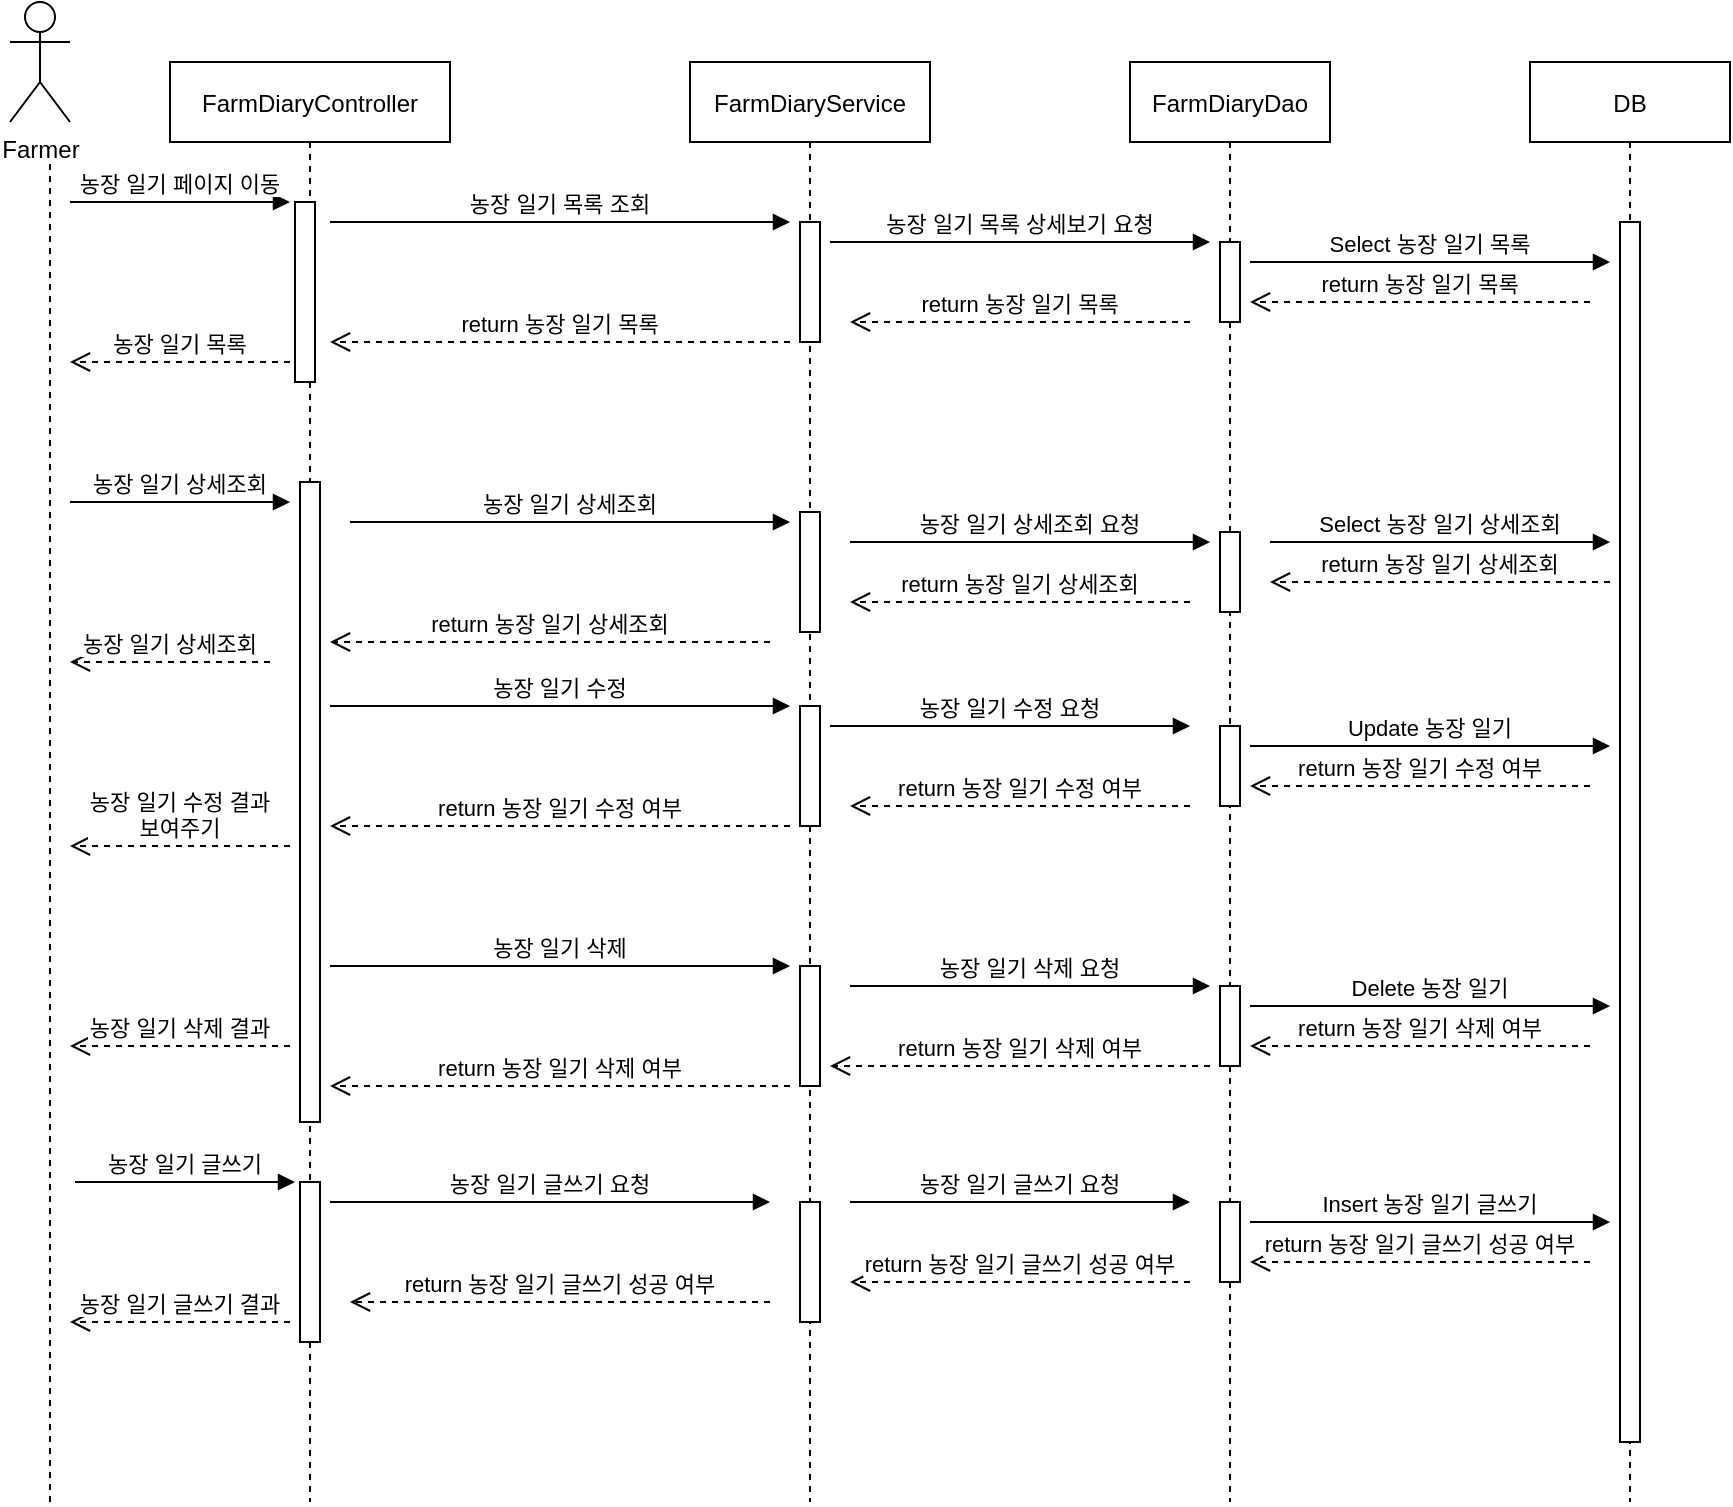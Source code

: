 <mxfile version="13.6.2" type="device" pages="4"><diagram id="kgpKYQtTHZ0yAKxKKP6v" name="FarmDiary"><mxGraphModel dx="1038" dy="531" grid="1" gridSize="10" guides="1" tooltips="1" connect="1" arrows="1" fold="1" page="1" pageScale="1" pageWidth="850" pageHeight="1100" math="0" shadow="0"><root><mxCell id="0"/><mxCell id="1" parent="0"/><mxCell id="3nuBFxr9cyL0pnOWT2aG-7" value="return" style="verticalAlign=bottom;endArrow=open;dashed=1;endSize=8;exitX=0;exitY=0.95;shadow=0;strokeWidth=1;" parent="1" edge="1"><mxGeometry relative="1" as="geometry"><mxPoint x="175" y="312.0" as="targetPoint"/></mxGeometry></mxCell><mxCell id="3nuBFxr9cyL0pnOWT2aG-8" value="dispatch" style="verticalAlign=bottom;endArrow=block;entryX=0;entryY=0;shadow=0;strokeWidth=1;" parent="1" edge="1"><mxGeometry relative="1" as="geometry"><mxPoint x="175" y="160.0" as="sourcePoint"/></mxGeometry></mxCell><mxCell id="rLn7zSo6HuGBr17Cccxb-1" value="FarmDiaryController" style="shape=umlLifeline;perimeter=lifelinePerimeter;container=1;collapsible=0;recursiveResize=0;rounded=0;shadow=0;strokeWidth=1;" parent="1" vertex="1"><mxGeometry x="180" y="80" width="140" height="720" as="geometry"/></mxCell><mxCell id="rLn7zSo6HuGBr17Cccxb-2" value="" style="points=[];perimeter=orthogonalPerimeter;rounded=0;shadow=0;strokeWidth=1;" parent="rLn7zSo6HuGBr17Cccxb-1" vertex="1"><mxGeometry x="62.5" y="70" width="10" height="90" as="geometry"/></mxCell><mxCell id="rLn7zSo6HuGBr17Cccxb-3" value="" style="points=[];perimeter=orthogonalPerimeter;rounded=0;shadow=0;strokeWidth=1;" parent="rLn7zSo6HuGBr17Cccxb-1" vertex="1"><mxGeometry x="65" y="210" width="10" height="320" as="geometry"/></mxCell><mxCell id="rLn7zSo6HuGBr17Cccxb-4" value="" style="points=[];perimeter=orthogonalPerimeter;rounded=0;shadow=0;strokeWidth=1;" parent="rLn7zSo6HuGBr17Cccxb-1" vertex="1"><mxGeometry x="65" y="560" width="10" height="80" as="geometry"/></mxCell><mxCell id="rLn7zSo6HuGBr17Cccxb-6" value="FarmDiaryService" style="shape=umlLifeline;perimeter=lifelinePerimeter;container=1;collapsible=0;recursiveResize=0;rounded=0;shadow=0;strokeWidth=1;" parent="1" vertex="1"><mxGeometry x="440" y="80" width="120" height="720" as="geometry"/></mxCell><mxCell id="rLn7zSo6HuGBr17Cccxb-7" value="" style="points=[];perimeter=orthogonalPerimeter;rounded=0;shadow=0;strokeWidth=1;" parent="rLn7zSo6HuGBr17Cccxb-6" vertex="1"><mxGeometry x="55" y="80" width="10" height="60" as="geometry"/></mxCell><mxCell id="rLn7zSo6HuGBr17Cccxb-8" value="" style="points=[];perimeter=orthogonalPerimeter;rounded=0;shadow=0;strokeWidth=1;" parent="rLn7zSo6HuGBr17Cccxb-6" vertex="1"><mxGeometry x="55" y="225" width="10" height="60" as="geometry"/></mxCell><mxCell id="rLn7zSo6HuGBr17Cccxb-10" value="" style="points=[];perimeter=orthogonalPerimeter;rounded=0;shadow=0;strokeWidth=1;" parent="rLn7zSo6HuGBr17Cccxb-6" vertex="1"><mxGeometry x="55" y="322" width="10" height="60" as="geometry"/></mxCell><mxCell id="zYVeH1gQ6nDZfn4VdZgc-11" value="" style="points=[];perimeter=orthogonalPerimeter;rounded=0;shadow=0;strokeWidth=1;" parent="rLn7zSo6HuGBr17Cccxb-6" vertex="1"><mxGeometry x="55" y="452" width="10" height="60" as="geometry"/></mxCell><mxCell id="rLn7zSo6HuGBr17Cccxb-9" value="" style="points=[];perimeter=orthogonalPerimeter;rounded=0;shadow=0;strokeWidth=1;" parent="rLn7zSo6HuGBr17Cccxb-6" vertex="1"><mxGeometry x="55" y="570" width="10" height="60" as="geometry"/></mxCell><mxCell id="rLn7zSo6HuGBr17Cccxb-11" value="FarmDiaryDao" style="shape=umlLifeline;perimeter=lifelinePerimeter;container=1;collapsible=0;recursiveResize=0;rounded=0;shadow=0;strokeWidth=1;" parent="1" vertex="1"><mxGeometry x="660" y="80" width="100" height="720" as="geometry"/></mxCell><mxCell id="rLn7zSo6HuGBr17Cccxb-12" value="" style="points=[];perimeter=orthogonalPerimeter;rounded=0;shadow=0;strokeWidth=1;" parent="rLn7zSo6HuGBr17Cccxb-11" vertex="1"><mxGeometry x="45" y="90" width="10" height="40" as="geometry"/></mxCell><mxCell id="rLn7zSo6HuGBr17Cccxb-13" value="" style="points=[];perimeter=orthogonalPerimeter;rounded=0;shadow=0;strokeWidth=1;" parent="rLn7zSo6HuGBr17Cccxb-11" vertex="1"><mxGeometry x="45" y="235" width="10" height="40" as="geometry"/></mxCell><mxCell id="rLn7zSo6HuGBr17Cccxb-14" value="" style="points=[];perimeter=orthogonalPerimeter;rounded=0;shadow=0;strokeWidth=1;" parent="rLn7zSo6HuGBr17Cccxb-11" vertex="1"><mxGeometry x="45" y="332" width="10" height="40" as="geometry"/></mxCell><mxCell id="zYVeH1gQ6nDZfn4VdZgc-12" value="" style="points=[];perimeter=orthogonalPerimeter;rounded=0;shadow=0;strokeWidth=1;" parent="rLn7zSo6HuGBr17Cccxb-11" vertex="1"><mxGeometry x="45" y="462" width="10" height="40" as="geometry"/></mxCell><mxCell id="zYVeH1gQ6nDZfn4VdZgc-9" value="" style="points=[];perimeter=orthogonalPerimeter;rounded=0;shadow=0;strokeWidth=1;" parent="rLn7zSo6HuGBr17Cccxb-11" vertex="1"><mxGeometry x="45" y="570" width="10" height="40" as="geometry"/></mxCell><mxCell id="rLn7zSo6HuGBr17Cccxb-15" value="DB" style="shape=umlLifeline;perimeter=lifelinePerimeter;container=1;collapsible=0;recursiveResize=0;rounded=0;shadow=0;strokeWidth=1;" parent="1" vertex="1"><mxGeometry x="860" y="80" width="100" height="720" as="geometry"/></mxCell><mxCell id="rLn7zSo6HuGBr17Cccxb-16" value="" style="points=[];perimeter=orthogonalPerimeter;rounded=0;shadow=0;strokeWidth=1;" parent="rLn7zSo6HuGBr17Cccxb-15" vertex="1"><mxGeometry x="45" y="80" width="10" height="610" as="geometry"/></mxCell><mxCell id="rLn7zSo6HuGBr17Cccxb-17" value="Farmer" style="shape=umlActor;verticalLabelPosition=bottom;verticalAlign=top;html=1;outlineConnect=0;" parent="1" vertex="1"><mxGeometry x="100" y="50" width="30" height="60" as="geometry"/></mxCell><mxCell id="rLn7zSo6HuGBr17Cccxb-18" value="" style="endArrow=none;dashed=1;html=1;" parent="1" edge="1"><mxGeometry width="50" height="50" relative="1" as="geometry"><mxPoint x="120" y="800" as="sourcePoint"/><mxPoint x="120" y="130" as="targetPoint"/></mxGeometry></mxCell><mxCell id="zYVeH1gQ6nDZfn4VdZgc-1" value="농장 일기 페이지 이동" style="verticalAlign=bottom;endArrow=block;shadow=0;strokeWidth=1;" parent="1" edge="1"><mxGeometry relative="1" as="geometry"><mxPoint x="130" y="150" as="sourcePoint"/><mxPoint x="240" y="150" as="targetPoint"/></mxGeometry></mxCell><mxCell id="zYVeH1gQ6nDZfn4VdZgc-2" value="농장 일기 목록" style="verticalAlign=bottom;endArrow=open;dashed=1;endSize=8;exitX=0;exitY=0.95;shadow=0;strokeWidth=1;" parent="1" edge="1"><mxGeometry relative="1" as="geometry"><mxPoint x="130" y="230" as="targetPoint"/><mxPoint x="240" y="230.0" as="sourcePoint"/></mxGeometry></mxCell><mxCell id="zYVeH1gQ6nDZfn4VdZgc-3" value="농장 일기 상세조회" style="verticalAlign=bottom;endArrow=block;shadow=0;strokeWidth=1;" parent="1" edge="1"><mxGeometry relative="1" as="geometry"><mxPoint x="130" y="300" as="sourcePoint"/><mxPoint x="240" y="300" as="targetPoint"/></mxGeometry></mxCell><mxCell id="zYVeH1gQ6nDZfn4VdZgc-4" value="농장 일기 상세조회" style="verticalAlign=bottom;endArrow=open;dashed=1;endSize=8;shadow=0;strokeWidth=1;" parent="1" edge="1"><mxGeometry relative="1" as="geometry"><mxPoint x="130" y="380" as="targetPoint"/><mxPoint x="230" y="380" as="sourcePoint"/></mxGeometry></mxCell><mxCell id="zYVeH1gQ6nDZfn4VdZgc-5" value="농장 일기 글쓰기" style="verticalAlign=bottom;endArrow=block;shadow=0;strokeWidth=1;" parent="1" edge="1"><mxGeometry relative="1" as="geometry"><mxPoint x="132.5" y="640" as="sourcePoint"/><mxPoint x="242.5" y="640" as="targetPoint"/></mxGeometry></mxCell><mxCell id="zYVeH1gQ6nDZfn4VdZgc-6" value="농장 일기 글쓰기 결과" style="verticalAlign=bottom;endArrow=open;dashed=1;endSize=8;shadow=0;strokeWidth=1;" parent="1" edge="1"><mxGeometry relative="1" as="geometry"><mxPoint x="130" y="710" as="targetPoint"/><mxPoint x="240" y="710" as="sourcePoint"/></mxGeometry></mxCell><mxCell id="zYVeH1gQ6nDZfn4VdZgc-8" value="농장 일기 수정 결과 &#10;보여주기" style="verticalAlign=bottom;endArrow=open;dashed=1;endSize=8;shadow=0;strokeWidth=1;" parent="1" edge="1"><mxGeometry relative="1" as="geometry"><mxPoint x="130" y="472" as="targetPoint"/><mxPoint x="240" y="472" as="sourcePoint"/></mxGeometry></mxCell><mxCell id="zYVeH1gQ6nDZfn4VdZgc-14" value="농장 일기 삭제 결과" style="verticalAlign=bottom;endArrow=open;dashed=1;endSize=8;shadow=0;strokeWidth=1;" parent="1" edge="1"><mxGeometry relative="1" as="geometry"><mxPoint x="130" y="572" as="targetPoint"/><mxPoint x="240" y="572" as="sourcePoint"/></mxGeometry></mxCell><mxCell id="Zj0KBNZUg1_5EeX7wQdp-1" value="농장 일기 목록 조회" style="verticalAlign=bottom;endArrow=block;shadow=0;strokeWidth=1;" parent="1" edge="1"><mxGeometry relative="1" as="geometry"><mxPoint x="260" y="160" as="sourcePoint"/><mxPoint x="490" y="160" as="targetPoint"/></mxGeometry></mxCell><mxCell id="Zj0KBNZUg1_5EeX7wQdp-2" value="return 농장 일기 목록" style="verticalAlign=bottom;endArrow=open;dashed=1;endSize=8;exitX=0;exitY=0.95;shadow=0;strokeWidth=1;" parent="1" edge="1"><mxGeometry relative="1" as="geometry"><mxPoint x="260" y="220" as="targetPoint"/><mxPoint x="490" y="220.0" as="sourcePoint"/></mxGeometry></mxCell><mxCell id="Zj0KBNZUg1_5EeX7wQdp-3" value="농장 일기 상세조회" style="verticalAlign=bottom;endArrow=block;shadow=0;strokeWidth=1;" parent="1" edge="1"><mxGeometry relative="1" as="geometry"><mxPoint x="270" y="310" as="sourcePoint"/><mxPoint x="490" y="310" as="targetPoint"/><Array as="points"><mxPoint x="350" y="310"/></Array></mxGeometry></mxCell><mxCell id="Zj0KBNZUg1_5EeX7wQdp-4" value="return 농장 일기 상세조회" style="verticalAlign=bottom;endArrow=open;dashed=1;endSize=8;shadow=0;strokeWidth=1;" parent="1" edge="1"><mxGeometry relative="1" as="geometry"><mxPoint x="260" y="370" as="targetPoint"/><mxPoint x="480" y="370" as="sourcePoint"/></mxGeometry></mxCell><mxCell id="Zj0KBNZUg1_5EeX7wQdp-5" value="농장 일기 글쓰기 요청" style="verticalAlign=bottom;endArrow=block;shadow=0;strokeWidth=1;" parent="1" edge="1"><mxGeometry relative="1" as="geometry"><mxPoint x="260" y="650" as="sourcePoint"/><mxPoint x="480" y="650" as="targetPoint"/></mxGeometry></mxCell><mxCell id="Zj0KBNZUg1_5EeX7wQdp-6" value="return 농장 일기 글쓰기 성공 여부" style="verticalAlign=bottom;endArrow=open;dashed=1;endSize=8;shadow=0;strokeWidth=1;" parent="1" edge="1"><mxGeometry relative="1" as="geometry"><mxPoint x="270" y="700" as="targetPoint"/><mxPoint x="480" y="700" as="sourcePoint"/></mxGeometry></mxCell><mxCell id="Zj0KBNZUg1_5EeX7wQdp-7" value="농장 일기 수정" style="verticalAlign=bottom;endArrow=block;shadow=0;strokeWidth=1;" parent="1" edge="1"><mxGeometry relative="1" as="geometry"><mxPoint x="260" y="402" as="sourcePoint"/><mxPoint x="490" y="402" as="targetPoint"/></mxGeometry></mxCell><mxCell id="Zj0KBNZUg1_5EeX7wQdp-8" value="return 농장 일기 수정 여부" style="verticalAlign=bottom;endArrow=open;dashed=1;endSize=8;shadow=0;strokeWidth=1;" parent="1" edge="1"><mxGeometry relative="1" as="geometry"><mxPoint x="260" y="462" as="targetPoint"/><mxPoint x="490" y="462" as="sourcePoint"/></mxGeometry></mxCell><mxCell id="Zj0KBNZUg1_5EeX7wQdp-9" value="농장 일기 삭제" style="verticalAlign=bottom;endArrow=block;shadow=0;strokeWidth=1;" parent="1" edge="1"><mxGeometry relative="1" as="geometry"><mxPoint x="260" y="532" as="sourcePoint"/><mxPoint x="490" y="532" as="targetPoint"/></mxGeometry></mxCell><mxCell id="Zj0KBNZUg1_5EeX7wQdp-10" value="return 농장 일기 삭제 여부" style="verticalAlign=bottom;endArrow=open;dashed=1;endSize=8;shadow=0;strokeWidth=1;" parent="1" edge="1"><mxGeometry relative="1" as="geometry"><mxPoint x="260" y="592" as="targetPoint"/><mxPoint x="490" y="592" as="sourcePoint"/></mxGeometry></mxCell><mxCell id="9uwHNGFUe-NLHBr1_L9G-1" value="농장 일기 목록 상세보기 요청" style="verticalAlign=bottom;endArrow=block;shadow=0;strokeWidth=1;" parent="1" edge="1"><mxGeometry relative="1" as="geometry"><mxPoint x="510" y="170" as="sourcePoint"/><mxPoint x="700" y="170" as="targetPoint"/></mxGeometry></mxCell><mxCell id="9uwHNGFUe-NLHBr1_L9G-2" value="return 농장 일기 목록" style="verticalAlign=bottom;endArrow=open;dashed=1;endSize=8;exitX=0;exitY=0.95;shadow=0;strokeWidth=1;" parent="1" edge="1"><mxGeometry relative="1" as="geometry"><mxPoint x="520" y="210" as="targetPoint"/><mxPoint x="690" y="210.0" as="sourcePoint"/></mxGeometry></mxCell><mxCell id="9uwHNGFUe-NLHBr1_L9G-3" value="농장 일기 상세조회 요청" style="verticalAlign=bottom;endArrow=block;shadow=0;strokeWidth=1;" parent="1" edge="1"><mxGeometry relative="1" as="geometry"><mxPoint x="520" y="320" as="sourcePoint"/><mxPoint x="700" y="320" as="targetPoint"/></mxGeometry></mxCell><mxCell id="9uwHNGFUe-NLHBr1_L9G-4" value="return 농장 일기 상세조회" style="verticalAlign=bottom;endArrow=open;dashed=1;endSize=8;exitX=0;exitY=0.95;shadow=0;strokeWidth=1;" parent="1" edge="1"><mxGeometry relative="1" as="geometry"><mxPoint x="520" y="350" as="targetPoint"/><mxPoint x="690" y="350.0" as="sourcePoint"/></mxGeometry></mxCell><mxCell id="9uwHNGFUe-NLHBr1_L9G-5" value="농장 일기 글쓰기 요청" style="verticalAlign=bottom;endArrow=block;shadow=0;strokeWidth=1;" parent="1" edge="1"><mxGeometry relative="1" as="geometry"><mxPoint x="520" y="650" as="sourcePoint"/><mxPoint x="690" y="650" as="targetPoint"/></mxGeometry></mxCell><mxCell id="9uwHNGFUe-NLHBr1_L9G-6" value="return 농장 일기 글쓰기 성공 여부" style="verticalAlign=bottom;endArrow=open;dashed=1;endSize=8;exitX=0;exitY=0.95;shadow=0;strokeWidth=1;" parent="1" edge="1"><mxGeometry relative="1" as="geometry"><mxPoint x="520" y="690" as="targetPoint"/><mxPoint x="690" y="690.0" as="sourcePoint"/></mxGeometry></mxCell><mxCell id="9uwHNGFUe-NLHBr1_L9G-7" value="농장 일기 수정 요청" style="verticalAlign=bottom;endArrow=block;shadow=0;strokeWidth=1;" parent="1" edge="1"><mxGeometry relative="1" as="geometry"><mxPoint x="510" y="412" as="sourcePoint"/><mxPoint x="690" y="412" as="targetPoint"/></mxGeometry></mxCell><mxCell id="9uwHNGFUe-NLHBr1_L9G-8" value="return 농장 일기 수정 여부" style="verticalAlign=bottom;endArrow=open;dashed=1;endSize=8;exitX=0;exitY=0.95;shadow=0;strokeWidth=1;" parent="1" edge="1"><mxGeometry relative="1" as="geometry"><mxPoint x="520" y="452" as="targetPoint"/><mxPoint x="690" y="452.0" as="sourcePoint"/></mxGeometry></mxCell><mxCell id="9uwHNGFUe-NLHBr1_L9G-9" value="농장 일기 삭제 요청" style="verticalAlign=bottom;endArrow=block;shadow=0;strokeWidth=1;" parent="1" edge="1"><mxGeometry relative="1" as="geometry"><mxPoint x="520" y="542" as="sourcePoint"/><mxPoint x="700" y="542" as="targetPoint"/></mxGeometry></mxCell><mxCell id="9uwHNGFUe-NLHBr1_L9G-10" value="return 농장 일기 삭제 여부" style="verticalAlign=bottom;endArrow=open;dashed=1;endSize=8;exitX=0;exitY=0.95;shadow=0;strokeWidth=1;" parent="1" edge="1"><mxGeometry relative="1" as="geometry"><mxPoint x="510" y="582" as="targetPoint"/><mxPoint x="700" y="582.0" as="sourcePoint"/></mxGeometry></mxCell><mxCell id="QdgnxaUP14sfHZIMSh6q-1" value="Update 농장 일기" style="verticalAlign=bottom;endArrow=block;shadow=0;strokeWidth=1;" parent="1" edge="1"><mxGeometry relative="1" as="geometry"><mxPoint x="720" y="422" as="sourcePoint"/><mxPoint x="900" y="422" as="targetPoint"/></mxGeometry></mxCell><mxCell id="QdgnxaUP14sfHZIMSh6q-2" value="return 농장 일기 수정 여부" style="verticalAlign=bottom;endArrow=open;dashed=1;endSize=8;exitX=0;exitY=0.95;shadow=0;strokeWidth=1;" parent="1" edge="1"><mxGeometry relative="1" as="geometry"><mxPoint x="720" y="442" as="targetPoint"/><mxPoint x="890" y="442.0" as="sourcePoint"/></mxGeometry></mxCell><mxCell id="QdgnxaUP14sfHZIMSh6q-3" value="Select 농장 일기 목록" style="verticalAlign=bottom;endArrow=block;shadow=0;strokeWidth=1;" parent="1" edge="1"><mxGeometry relative="1" as="geometry"><mxPoint x="720" y="180" as="sourcePoint"/><mxPoint x="900" y="180" as="targetPoint"/></mxGeometry></mxCell><mxCell id="QdgnxaUP14sfHZIMSh6q-4" value="return 농장 일기 목록" style="verticalAlign=bottom;endArrow=open;dashed=1;endSize=8;exitX=0;exitY=0.95;shadow=0;strokeWidth=1;" parent="1" edge="1"><mxGeometry relative="1" as="geometry"><mxPoint x="720" y="200" as="targetPoint"/><mxPoint x="890" y="200.0" as="sourcePoint"/></mxGeometry></mxCell><mxCell id="QdgnxaUP14sfHZIMSh6q-5" value="Select 농장 일기 상세조회" style="verticalAlign=bottom;endArrow=block;shadow=0;strokeWidth=1;" parent="1" edge="1"><mxGeometry relative="1" as="geometry"><mxPoint x="730" y="320" as="sourcePoint"/><mxPoint x="900" y="320" as="targetPoint"/></mxGeometry></mxCell><mxCell id="QdgnxaUP14sfHZIMSh6q-6" value="return 농장 일기 상세조회" style="verticalAlign=bottom;endArrow=open;dashed=1;endSize=8;exitX=0;exitY=0.95;shadow=0;strokeWidth=1;" parent="1" edge="1"><mxGeometry relative="1" as="geometry"><mxPoint x="730" y="340" as="targetPoint"/><mxPoint x="900" y="340.0" as="sourcePoint"/></mxGeometry></mxCell><mxCell id="QdgnxaUP14sfHZIMSh6q-7" value="Insert 농장 일기 글쓰기" style="verticalAlign=bottom;endArrow=block;shadow=0;strokeWidth=1;" parent="1" edge="1"><mxGeometry relative="1" as="geometry"><mxPoint x="720" y="660" as="sourcePoint"/><mxPoint x="900" y="660" as="targetPoint"/></mxGeometry></mxCell><mxCell id="QdgnxaUP14sfHZIMSh6q-8" value="return 농장 일기 글쓰기 성공 여부" style="verticalAlign=bottom;endArrow=open;dashed=1;endSize=8;exitX=0;exitY=0.95;shadow=0;strokeWidth=1;" parent="1" edge="1"><mxGeometry relative="1" as="geometry"><mxPoint x="720" y="680" as="targetPoint"/><mxPoint x="890" y="680.0" as="sourcePoint"/></mxGeometry></mxCell><mxCell id="QdgnxaUP14sfHZIMSh6q-9" value="Delete 농장 일기" style="verticalAlign=bottom;endArrow=block;shadow=0;strokeWidth=1;" parent="1" edge="1"><mxGeometry relative="1" as="geometry"><mxPoint x="720" y="552" as="sourcePoint"/><mxPoint x="900" y="552" as="targetPoint"/></mxGeometry></mxCell><mxCell id="QdgnxaUP14sfHZIMSh6q-10" value="return 농장 일기 삭제 여부" style="verticalAlign=bottom;endArrow=open;dashed=1;endSize=8;exitX=0;exitY=0.95;shadow=0;strokeWidth=1;" parent="1" edge="1"><mxGeometry relative="1" as="geometry"><mxPoint x="720" y="572" as="targetPoint"/><mxPoint x="890" y="572.0" as="sourcePoint"/></mxGeometry></mxCell></root></mxGraphModel></diagram><diagram id="lCreJpJQ3-9cpzHKpmP7" name="FarmExp"><mxGraphModel dx="1038" dy="531" grid="1" gridSize="10" guides="1" tooltips="1" connect="1" arrows="1" fold="1" page="1" pageScale="1" pageWidth="1920" pageHeight="1200" math="0" shadow="0"><root><mxCell id="V3KQMY7M0s3504HAwmyu-0"/><mxCell id="V3KQMY7M0s3504HAwmyu-1" parent="V3KQMY7M0s3504HAwmyu-0"/><mxCell id="a-7WypZni65Z2QoEWTMq-0" value="FarmExpController" style="shape=umlLifeline;perimeter=lifelinePerimeter;container=1;collapsible=0;recursiveResize=0;rounded=0;shadow=0;strokeWidth=1;" parent="V3KQMY7M0s3504HAwmyu-1" vertex="1"><mxGeometry x="180" y="80" width="140" height="600" as="geometry"/></mxCell><mxCell id="a-7WypZni65Z2QoEWTMq-1" value="" style="points=[];perimeter=orthogonalPerimeter;rounded=0;shadow=0;strokeWidth=1;" parent="a-7WypZni65Z2QoEWTMq-0" vertex="1"><mxGeometry x="62.5" y="70" width="10" height="90" as="geometry"/></mxCell><mxCell id="a-7WypZni65Z2QoEWTMq-2" value="" style="points=[];perimeter=orthogonalPerimeter;rounded=0;shadow=0;strokeWidth=1;" parent="a-7WypZni65Z2QoEWTMq-0" vertex="1"><mxGeometry x="62.5" y="210" width="10" height="90" as="geometry"/></mxCell><mxCell id="a-7WypZni65Z2QoEWTMq-3" value="" style="points=[];perimeter=orthogonalPerimeter;rounded=0;shadow=0;strokeWidth=1;" parent="a-7WypZni65Z2QoEWTMq-0" vertex="1"><mxGeometry x="65" y="362" width="10" height="80" as="geometry"/></mxCell><mxCell id="a-7WypZni65Z2QoEWTMq-4" value="" style="points=[];perimeter=orthogonalPerimeter;rounded=0;shadow=0;strokeWidth=1;" parent="a-7WypZni65Z2QoEWTMq-0" vertex="1"><mxGeometry x="65" y="500" width="10" height="80" as="geometry"/></mxCell><mxCell id="a-7WypZni65Z2QoEWTMq-5" value="FarmExpService" style="shape=umlLifeline;perimeter=lifelinePerimeter;container=1;collapsible=0;recursiveResize=0;rounded=0;shadow=0;strokeWidth=1;" parent="V3KQMY7M0s3504HAwmyu-1" vertex="1"><mxGeometry x="440" y="80" width="120" height="600" as="geometry"/></mxCell><mxCell id="a-7WypZni65Z2QoEWTMq-6" value="" style="points=[];perimeter=orthogonalPerimeter;rounded=0;shadow=0;strokeWidth=1;" parent="a-7WypZni65Z2QoEWTMq-5" vertex="1"><mxGeometry x="55" y="80" width="10" height="60" as="geometry"/></mxCell><mxCell id="a-7WypZni65Z2QoEWTMq-7" value="" style="points=[];perimeter=orthogonalPerimeter;rounded=0;shadow=0;strokeWidth=1;" parent="a-7WypZni65Z2QoEWTMq-5" vertex="1"><mxGeometry x="55" y="225" width="10" height="60" as="geometry"/></mxCell><mxCell id="a-7WypZni65Z2QoEWTMq-8" value="" style="points=[];perimeter=orthogonalPerimeter;rounded=0;shadow=0;strokeWidth=1;" parent="a-7WypZni65Z2QoEWTMq-5" vertex="1"><mxGeometry x="55" y="372" width="10" height="60" as="geometry"/></mxCell><mxCell id="a-7WypZni65Z2QoEWTMq-9" value="" style="points=[];perimeter=orthogonalPerimeter;rounded=0;shadow=0;strokeWidth=1;" parent="a-7WypZni65Z2QoEWTMq-5" vertex="1"><mxGeometry x="55" y="510" width="10" height="60" as="geometry"/></mxCell><mxCell id="a-7WypZni65Z2QoEWTMq-10" value="FarmExpDao" style="shape=umlLifeline;perimeter=lifelinePerimeter;container=1;collapsible=0;recursiveResize=0;rounded=0;shadow=0;strokeWidth=1;" parent="V3KQMY7M0s3504HAwmyu-1" vertex="1"><mxGeometry x="660" y="80" width="100" height="600" as="geometry"/></mxCell><mxCell id="a-7WypZni65Z2QoEWTMq-11" value="" style="points=[];perimeter=orthogonalPerimeter;rounded=0;shadow=0;strokeWidth=1;" parent="a-7WypZni65Z2QoEWTMq-10" vertex="1"><mxGeometry x="45" y="90" width="10" height="40" as="geometry"/></mxCell><mxCell id="a-7WypZni65Z2QoEWTMq-12" value="" style="points=[];perimeter=orthogonalPerimeter;rounded=0;shadow=0;strokeWidth=1;" parent="a-7WypZni65Z2QoEWTMq-10" vertex="1"><mxGeometry x="45" y="235" width="10" height="40" as="geometry"/></mxCell><mxCell id="a-7WypZni65Z2QoEWTMq-13" value="" style="points=[];perimeter=orthogonalPerimeter;rounded=0;shadow=0;strokeWidth=1;" parent="a-7WypZni65Z2QoEWTMq-10" vertex="1"><mxGeometry x="45" y="520" width="10" height="40" as="geometry"/></mxCell><mxCell id="N6oXQvKSHmOV5ztRQy8O-8" value="" style="points=[];perimeter=orthogonalPerimeter;rounded=0;shadow=0;strokeWidth=1;" parent="a-7WypZni65Z2QoEWTMq-10" vertex="1"><mxGeometry x="45" y="382" width="10" height="40" as="geometry"/></mxCell><mxCell id="a-7WypZni65Z2QoEWTMq-14" value="DB" style="shape=umlLifeline;perimeter=lifelinePerimeter;container=1;collapsible=0;recursiveResize=0;rounded=0;shadow=0;strokeWidth=1;" parent="V3KQMY7M0s3504HAwmyu-1" vertex="1"><mxGeometry x="860" y="80" width="100" height="600" as="geometry"/></mxCell><mxCell id="a-7WypZni65Z2QoEWTMq-15" value="" style="points=[];perimeter=orthogonalPerimeter;rounded=0;shadow=0;strokeWidth=1;" parent="a-7WypZni65Z2QoEWTMq-14" vertex="1"><mxGeometry x="45" y="80" width="10" height="480" as="geometry"/></mxCell><mxCell id="a-7WypZni65Z2QoEWTMq-16" value="Farmer" style="shape=umlActor;verticalLabelPosition=bottom;verticalAlign=top;html=1;outlineConnect=0;" parent="V3KQMY7M0s3504HAwmyu-1" vertex="1"><mxGeometry x="100" y="50" width="30" height="60" as="geometry"/></mxCell><mxCell id="a-7WypZni65Z2QoEWTMq-17" value="" style="endArrow=none;dashed=1;html=1;" parent="V3KQMY7M0s3504HAwmyu-1" edge="1"><mxGeometry width="50" height="50" relative="1" as="geometry"><mxPoint x="120" y="681.6" as="sourcePoint"/><mxPoint x="120" y="130" as="targetPoint"/></mxGeometry></mxCell><mxCell id="N6oXQvKSHmOV5ztRQy8O-0" value="농장 체험 페이지 이동" style="verticalAlign=bottom;endArrow=block;shadow=0;strokeWidth=1;" parent="V3KQMY7M0s3504HAwmyu-1" edge="1"><mxGeometry relative="1" as="geometry"><mxPoint x="130" y="150" as="sourcePoint"/><mxPoint x="240" y="150" as="targetPoint"/></mxGeometry></mxCell><mxCell id="N6oXQvKSHmOV5ztRQy8O-1" value="농장 체험 목록" style="verticalAlign=bottom;endArrow=open;dashed=1;endSize=8;exitX=0;exitY=0.95;shadow=0;strokeWidth=1;" parent="V3KQMY7M0s3504HAwmyu-1" edge="1"><mxGeometry relative="1" as="geometry"><mxPoint x="130" y="230" as="targetPoint"/><mxPoint x="240" y="230.0" as="sourcePoint"/></mxGeometry></mxCell><mxCell id="N6oXQvKSHmOV5ztRQy8O-2" value="농장 체험 삭제" style="verticalAlign=bottom;endArrow=block;shadow=0;strokeWidth=1;" parent="V3KQMY7M0s3504HAwmyu-1" edge="1"><mxGeometry relative="1" as="geometry"><mxPoint x="130" y="300" as="sourcePoint"/><mxPoint x="240" y="300" as="targetPoint"/></mxGeometry></mxCell><mxCell id="N6oXQvKSHmOV5ztRQy8O-3" value="농장 체험 삭제 결과" style="verticalAlign=bottom;endArrow=open;dashed=1;endSize=8;shadow=0;strokeWidth=1;" parent="V3KQMY7M0s3504HAwmyu-1" edge="1"><mxGeometry relative="1" as="geometry"><mxPoint x="130" y="380" as="targetPoint"/><mxPoint x="230" y="380" as="sourcePoint"/></mxGeometry></mxCell><mxCell id="N6oXQvKSHmOV5ztRQy8O-4" value="농장 체험 등록" style="verticalAlign=bottom;endArrow=block;shadow=0;strokeWidth=1;" parent="V3KQMY7M0s3504HAwmyu-1" edge="1"><mxGeometry relative="1" as="geometry"><mxPoint x="130" y="442" as="sourcePoint"/><mxPoint x="240" y="442" as="targetPoint"/></mxGeometry></mxCell><mxCell id="N6oXQvKSHmOV5ztRQy8O-5" value="농장 체험 등록&#10;결과 보여주기" style="verticalAlign=bottom;endArrow=open;dashed=1;endSize=8;shadow=0;strokeWidth=1;" parent="V3KQMY7M0s3504HAwmyu-1" edge="1"><mxGeometry relative="1" as="geometry"><mxPoint x="130" y="522" as="targetPoint"/><mxPoint x="240" y="522" as="sourcePoint"/></mxGeometry></mxCell><mxCell id="N6oXQvKSHmOV5ztRQy8O-6" value="농장 체험 수정" style="verticalAlign=bottom;endArrow=block;shadow=0;strokeWidth=1;" parent="V3KQMY7M0s3504HAwmyu-1" edge="1"><mxGeometry relative="1" as="geometry"><mxPoint x="130" y="580" as="sourcePoint"/><mxPoint x="240" y="580" as="targetPoint"/></mxGeometry></mxCell><mxCell id="N6oXQvKSHmOV5ztRQy8O-7" value="농장 체험 수정 여부" style="verticalAlign=bottom;endArrow=open;dashed=1;endSize=8;shadow=0;strokeWidth=1;" parent="V3KQMY7M0s3504HAwmyu-1" edge="1"><mxGeometry relative="1" as="geometry"><mxPoint x="130" y="660" as="targetPoint"/><mxPoint x="240" y="660" as="sourcePoint"/></mxGeometry></mxCell><mxCell id="VS6q5PFMtrBby9yYFizz-0" value="농장 체험 목록 조회" style="verticalAlign=bottom;endArrow=block;shadow=0;strokeWidth=1;" parent="V3KQMY7M0s3504HAwmyu-1" edge="1"><mxGeometry relative="1" as="geometry"><mxPoint x="260" y="160" as="sourcePoint"/><mxPoint x="490" y="160" as="targetPoint"/></mxGeometry></mxCell><mxCell id="VS6q5PFMtrBby9yYFizz-1" value="return 농장 체험 목록" style="verticalAlign=bottom;endArrow=open;dashed=1;endSize=8;exitX=0;exitY=0.95;shadow=0;strokeWidth=1;" parent="V3KQMY7M0s3504HAwmyu-1" edge="1"><mxGeometry relative="1" as="geometry"><mxPoint x="260" y="220" as="targetPoint"/><mxPoint x="490" y="220.0" as="sourcePoint"/></mxGeometry></mxCell><mxCell id="VS6q5PFMtrBby9yYFizz-2" value="농장 체험 삭제" style="verticalAlign=bottom;endArrow=block;shadow=0;strokeWidth=1;" parent="V3KQMY7M0s3504HAwmyu-1" edge="1"><mxGeometry relative="1" as="geometry"><mxPoint x="270" y="310" as="sourcePoint"/><mxPoint x="490" y="310" as="targetPoint"/><Array as="points"><mxPoint x="350" y="310"/></Array></mxGeometry></mxCell><mxCell id="VS6q5PFMtrBby9yYFizz-3" value="return 농장 체험 삭제 여부" style="verticalAlign=bottom;endArrow=open;dashed=1;endSize=8;shadow=0;strokeWidth=1;" parent="V3KQMY7M0s3504HAwmyu-1" edge="1"><mxGeometry relative="1" as="geometry"><mxPoint x="260" y="370" as="targetPoint"/><mxPoint x="480" y="370" as="sourcePoint"/></mxGeometry></mxCell><mxCell id="VS6q5PFMtrBby9yYFizz-4" value="농장 체험 등록 요청" style="verticalAlign=bottom;endArrow=block;shadow=0;strokeWidth=1;" parent="V3KQMY7M0s3504HAwmyu-1" edge="1"><mxGeometry relative="1" as="geometry"><mxPoint x="270" y="452" as="sourcePoint"/><mxPoint x="490" y="452" as="targetPoint"/></mxGeometry></mxCell><mxCell id="VS6q5PFMtrBby9yYFizz-5" value="return 농장 체험 등록 성공 여부" style="verticalAlign=bottom;endArrow=open;dashed=1;endSize=8;shadow=0;strokeWidth=1;" parent="V3KQMY7M0s3504HAwmyu-1" edge="1"><mxGeometry relative="1" as="geometry"><mxPoint x="270" y="512" as="targetPoint"/><mxPoint x="480" y="512" as="sourcePoint"/></mxGeometry></mxCell><mxCell id="VS6q5PFMtrBby9yYFizz-6" value="농장 체험 수정" style="verticalAlign=bottom;endArrow=block;shadow=0;strokeWidth=1;" parent="V3KQMY7M0s3504HAwmyu-1" edge="1"><mxGeometry relative="1" as="geometry"><mxPoint x="260" y="590" as="sourcePoint"/><mxPoint x="490" y="590" as="targetPoint"/></mxGeometry></mxCell><mxCell id="VS6q5PFMtrBby9yYFizz-7" value="return 농장 체험 수정 여부" style="verticalAlign=bottom;endArrow=open;dashed=1;endSize=8;shadow=0;strokeWidth=1;" parent="V3KQMY7M0s3504HAwmyu-1" edge="1"><mxGeometry relative="1" as="geometry"><mxPoint x="260" y="650" as="targetPoint"/><mxPoint x="490" y="650" as="sourcePoint"/></mxGeometry></mxCell><mxCell id="ZAp264J9GiWgH21F5u21-0" value="농장 체험 목록 상세보기 요청" style="verticalAlign=bottom;endArrow=block;shadow=0;strokeWidth=1;" parent="V3KQMY7M0s3504HAwmyu-1" edge="1"><mxGeometry relative="1" as="geometry"><mxPoint x="510" y="170" as="sourcePoint"/><mxPoint x="700" y="170" as="targetPoint"/></mxGeometry></mxCell><mxCell id="ZAp264J9GiWgH21F5u21-1" value="return 농장 체험 목록" style="verticalAlign=bottom;endArrow=open;dashed=1;endSize=8;exitX=0;exitY=0.95;shadow=0;strokeWidth=1;" parent="V3KQMY7M0s3504HAwmyu-1" edge="1"><mxGeometry relative="1" as="geometry"><mxPoint x="520" y="210" as="targetPoint"/><mxPoint x="690" y="210.0" as="sourcePoint"/></mxGeometry></mxCell><mxCell id="ZAp264J9GiWgH21F5u21-2" value="농장 체험 삭제 요청" style="verticalAlign=bottom;endArrow=block;shadow=0;strokeWidth=1;" parent="V3KQMY7M0s3504HAwmyu-1" edge="1"><mxGeometry relative="1" as="geometry"><mxPoint x="520" y="320" as="sourcePoint"/><mxPoint x="700" y="320" as="targetPoint"/></mxGeometry></mxCell><mxCell id="ZAp264J9GiWgH21F5u21-3" value="return 농장 체험 삭제 여부" style="verticalAlign=bottom;endArrow=open;dashed=1;endSize=8;exitX=0;exitY=0.95;shadow=0;strokeWidth=1;" parent="V3KQMY7M0s3504HAwmyu-1" edge="1"><mxGeometry relative="1" as="geometry"><mxPoint x="520" y="350" as="targetPoint"/><mxPoint x="690" y="350.0" as="sourcePoint"/></mxGeometry></mxCell><mxCell id="ZAp264J9GiWgH21F5u21-4" value="농장 체험 등록 요청" style="verticalAlign=bottom;endArrow=block;shadow=0;strokeWidth=1;" parent="V3KQMY7M0s3504HAwmyu-1" edge="1"><mxGeometry relative="1" as="geometry"><mxPoint x="520" y="462" as="sourcePoint"/><mxPoint x="690" y="462" as="targetPoint"/></mxGeometry></mxCell><mxCell id="ZAp264J9GiWgH21F5u21-5" value="return 농장 체험 등록 성공 여부" style="verticalAlign=bottom;endArrow=open;dashed=1;endSize=8;exitX=0;exitY=0.95;shadow=0;strokeWidth=1;" parent="V3KQMY7M0s3504HAwmyu-1" edge="1"><mxGeometry relative="1" as="geometry"><mxPoint x="520" y="502" as="targetPoint"/><mxPoint x="690" y="502.0" as="sourcePoint"/></mxGeometry></mxCell><mxCell id="ZAp264J9GiWgH21F5u21-6" value="Update 농장 체험" style="verticalAlign=bottom;endArrow=block;shadow=0;strokeWidth=1;" parent="V3KQMY7M0s3504HAwmyu-1" edge="1"><mxGeometry relative="1" as="geometry"><mxPoint x="720" y="610" as="sourcePoint"/><mxPoint x="900" y="610" as="targetPoint"/></mxGeometry></mxCell><mxCell id="ZAp264J9GiWgH21F5u21-7" value="농장 체험 수정 요청" style="verticalAlign=bottom;endArrow=block;shadow=0;strokeWidth=1;" parent="V3KQMY7M0s3504HAwmyu-1" edge="1"><mxGeometry relative="1" as="geometry"><mxPoint x="510" y="600" as="sourcePoint"/><mxPoint x="690" y="600" as="targetPoint"/></mxGeometry></mxCell><mxCell id="ZAp264J9GiWgH21F5u21-8" value="return 농장 체험 수정 여부" style="verticalAlign=bottom;endArrow=open;dashed=1;endSize=8;exitX=0;exitY=0.95;shadow=0;strokeWidth=1;" parent="V3KQMY7M0s3504HAwmyu-1" edge="1"><mxGeometry relative="1" as="geometry"><mxPoint x="720" y="630" as="targetPoint"/><mxPoint x="890" y="630.0" as="sourcePoint"/></mxGeometry></mxCell><mxCell id="ZAp264J9GiWgH21F5u21-9" value="return 농장 체험 수정 여부" style="verticalAlign=bottom;endArrow=open;dashed=1;endSize=8;exitX=0;exitY=0.95;shadow=0;strokeWidth=1;" parent="V3KQMY7M0s3504HAwmyu-1" edge="1"><mxGeometry relative="1" as="geometry"><mxPoint x="520" y="640" as="targetPoint"/><mxPoint x="690" y="640.0" as="sourcePoint"/></mxGeometry></mxCell><mxCell id="ZAp264J9GiWgH21F5u21-10" value="Select 농장 체험 목록" style="verticalAlign=bottom;endArrow=block;shadow=0;strokeWidth=1;" parent="V3KQMY7M0s3504HAwmyu-1" edge="1"><mxGeometry relative="1" as="geometry"><mxPoint x="720" y="180" as="sourcePoint"/><mxPoint x="900" y="180" as="targetPoint"/></mxGeometry></mxCell><mxCell id="ZAp264J9GiWgH21F5u21-11" value="return 농장 체험 목록" style="verticalAlign=bottom;endArrow=open;dashed=1;endSize=8;exitX=0;exitY=0.95;shadow=0;strokeWidth=1;" parent="V3KQMY7M0s3504HAwmyu-1" edge="1"><mxGeometry relative="1" as="geometry"><mxPoint x="720" y="200" as="targetPoint"/><mxPoint x="890" y="200.0" as="sourcePoint"/></mxGeometry></mxCell><mxCell id="ZAp264J9GiWgH21F5u21-12" value="Delete 농장 체험" style="verticalAlign=bottom;endArrow=block;shadow=0;strokeWidth=1;" parent="V3KQMY7M0s3504HAwmyu-1" edge="1"><mxGeometry relative="1" as="geometry"><mxPoint x="730" y="320" as="sourcePoint"/><mxPoint x="900" y="320" as="targetPoint"/></mxGeometry></mxCell><mxCell id="ZAp264J9GiWgH21F5u21-13" value="return 농장 체험 삭제 여부" style="verticalAlign=bottom;endArrow=open;dashed=1;endSize=8;exitX=0;exitY=0.95;shadow=0;strokeWidth=1;" parent="V3KQMY7M0s3504HAwmyu-1" edge="1"><mxGeometry relative="1" as="geometry"><mxPoint x="730" y="340" as="targetPoint"/><mxPoint x="900" y="340.0" as="sourcePoint"/></mxGeometry></mxCell><mxCell id="ZAp264J9GiWgH21F5u21-14" value="Insert 농장 체험" style="verticalAlign=bottom;endArrow=block;shadow=0;strokeWidth=1;" parent="V3KQMY7M0s3504HAwmyu-1" edge="1"><mxGeometry relative="1" as="geometry"><mxPoint x="720" y="472" as="sourcePoint"/><mxPoint x="900" y="472" as="targetPoint"/></mxGeometry></mxCell><mxCell id="ZAp264J9GiWgH21F5u21-15" value="return 농장 체험 등록 성공 여부" style="verticalAlign=bottom;endArrow=open;dashed=1;endSize=8;exitX=0;exitY=0.95;shadow=0;strokeWidth=1;" parent="V3KQMY7M0s3504HAwmyu-1" edge="1"><mxGeometry relative="1" as="geometry"><mxPoint x="720" y="492" as="targetPoint"/><mxPoint x="890" y="492.0" as="sourcePoint"/></mxGeometry></mxCell></root></mxGraphModel></diagram><diagram id="LnAQWQ5rhxabBnbjfgcp" name="FarmQnA"><mxGraphModel dx="1038" dy="531" grid="1" gridSize="10" guides="1" tooltips="1" connect="1" arrows="1" fold="1" page="1" pageScale="1" pageWidth="1920" pageHeight="1200" math="0" shadow="0"><root><mxCell id="dbThO_gmmFRn_c6J8bT2-0"/><mxCell id="dbThO_gmmFRn_c6J8bT2-1" parent="dbThO_gmmFRn_c6J8bT2-0"/><mxCell id="YR5G6rboyf93kCV7ifSa-0" value="FarmQnAController" style="shape=umlLifeline;perimeter=lifelinePerimeter;container=1;collapsible=0;recursiveResize=0;rounded=0;shadow=0;strokeWidth=1;" parent="dbThO_gmmFRn_c6J8bT2-1" vertex="1"><mxGeometry x="180" y="80" width="140" height="600" as="geometry"/></mxCell><mxCell id="YR5G6rboyf93kCV7ifSa-1" value="" style="points=[];perimeter=orthogonalPerimeter;rounded=0;shadow=0;strokeWidth=1;" parent="YR5G6rboyf93kCV7ifSa-0" vertex="1"><mxGeometry x="62.5" y="70" width="10" height="90" as="geometry"/></mxCell><mxCell id="jlZhLUR4z-9AfyyaoxZz-7" value="" style="points=[];perimeter=orthogonalPerimeter;rounded=0;shadow=0;strokeWidth=1;" parent="YR5G6rboyf93kCV7ifSa-0" vertex="1"><mxGeometry x="62.5" y="210" width="10" height="90" as="geometry"/></mxCell><mxCell id="jlZhLUR4z-9AfyyaoxZz-18" value="" style="points=[];perimeter=orthogonalPerimeter;rounded=0;shadow=0;strokeWidth=1;" parent="YR5G6rboyf93kCV7ifSa-0" vertex="1"><mxGeometry x="65" y="360" width="10" height="80" as="geometry"/></mxCell><mxCell id="jlZhLUR4z-9AfyyaoxZz-29" value="" style="points=[];perimeter=orthogonalPerimeter;rounded=0;shadow=0;strokeWidth=1;" parent="YR5G6rboyf93kCV7ifSa-0" vertex="1"><mxGeometry x="65" y="500" width="10" height="80" as="geometry"/></mxCell><mxCell id="YR5G6rboyf93kCV7ifSa-3" value="FarmQnAService" style="shape=umlLifeline;perimeter=lifelinePerimeter;container=1;collapsible=0;recursiveResize=0;rounded=0;shadow=0;strokeWidth=1;" parent="dbThO_gmmFRn_c6J8bT2-1" vertex="1"><mxGeometry x="440" y="80" width="120" height="600" as="geometry"/></mxCell><mxCell id="YR5G6rboyf93kCV7ifSa-4" value="" style="points=[];perimeter=orthogonalPerimeter;rounded=0;shadow=0;strokeWidth=1;" parent="YR5G6rboyf93kCV7ifSa-3" vertex="1"><mxGeometry x="55" y="80" width="10" height="60" as="geometry"/></mxCell><mxCell id="jlZhLUR4z-9AfyyaoxZz-8" value="" style="points=[];perimeter=orthogonalPerimeter;rounded=0;shadow=0;strokeWidth=1;" parent="YR5G6rboyf93kCV7ifSa-3" vertex="1"><mxGeometry x="55" y="225" width="10" height="60" as="geometry"/></mxCell><mxCell id="jlZhLUR4z-9AfyyaoxZz-19" value="" style="points=[];perimeter=orthogonalPerimeter;rounded=0;shadow=0;strokeWidth=1;" parent="YR5G6rboyf93kCV7ifSa-3" vertex="1"><mxGeometry x="55" y="370" width="10" height="60" as="geometry"/></mxCell><mxCell id="jlZhLUR4z-9AfyyaoxZz-30" value="" style="points=[];perimeter=orthogonalPerimeter;rounded=0;shadow=0;strokeWidth=1;" parent="YR5G6rboyf93kCV7ifSa-3" vertex="1"><mxGeometry x="55" y="510" width="10" height="60" as="geometry"/></mxCell><mxCell id="YR5G6rboyf93kCV7ifSa-5" value="FarmQnADao" style="shape=umlLifeline;perimeter=lifelinePerimeter;container=1;collapsible=0;recursiveResize=0;rounded=0;shadow=0;strokeWidth=1;" parent="dbThO_gmmFRn_c6J8bT2-1" vertex="1"><mxGeometry x="660" y="80" width="100" height="600" as="geometry"/></mxCell><mxCell id="YR5G6rboyf93kCV7ifSa-6" value="" style="points=[];perimeter=orthogonalPerimeter;rounded=0;shadow=0;strokeWidth=1;" parent="YR5G6rboyf93kCV7ifSa-5" vertex="1"><mxGeometry x="45" y="90" width="10" height="40" as="geometry"/></mxCell><mxCell id="jlZhLUR4z-9AfyyaoxZz-9" value="" style="points=[];perimeter=orthogonalPerimeter;rounded=0;shadow=0;strokeWidth=1;" parent="YR5G6rboyf93kCV7ifSa-5" vertex="1"><mxGeometry x="45" y="235" width="10" height="40" as="geometry"/></mxCell><mxCell id="jlZhLUR4z-9AfyyaoxZz-31" value="" style="points=[];perimeter=orthogonalPerimeter;rounded=0;shadow=0;strokeWidth=1;" parent="YR5G6rboyf93kCV7ifSa-5" vertex="1"><mxGeometry x="45" y="520" width="10" height="40" as="geometry"/></mxCell><mxCell id="YR5G6rboyf93kCV7ifSa-7" value="DB" style="shape=umlLifeline;perimeter=lifelinePerimeter;container=1;collapsible=0;recursiveResize=0;rounded=0;shadow=0;strokeWidth=1;" parent="dbThO_gmmFRn_c6J8bT2-1" vertex="1"><mxGeometry x="860" y="80" width="100" height="600" as="geometry"/></mxCell><mxCell id="YR5G6rboyf93kCV7ifSa-8" value="" style="points=[];perimeter=orthogonalPerimeter;rounded=0;shadow=0;strokeWidth=1;" parent="YR5G6rboyf93kCV7ifSa-7" vertex="1"><mxGeometry x="45" y="80" width="10" height="480" as="geometry"/></mxCell><mxCell id="YR5G6rboyf93kCV7ifSa-9" value="user" style="shape=umlActor;verticalLabelPosition=bottom;verticalAlign=top;html=1;outlineConnect=0;" parent="dbThO_gmmFRn_c6J8bT2-1" vertex="1"><mxGeometry x="100" y="50" width="30" height="60" as="geometry"/></mxCell><mxCell id="wT5VtcExWgta7XUfEVl4-0" value="QnA페이지 이동" style="verticalAlign=bottom;endArrow=block;shadow=0;strokeWidth=1;" parent="dbThO_gmmFRn_c6J8bT2-1" edge="1"><mxGeometry relative="1" as="geometry"><mxPoint x="130" y="150" as="sourcePoint"/><mxPoint x="240" y="150" as="targetPoint"/></mxGeometry></mxCell><mxCell id="wT5VtcExWgta7XUfEVl4-6" value="" style="endArrow=none;dashed=1;html=1;" parent="dbThO_gmmFRn_c6J8bT2-1" edge="1"><mxGeometry width="50" height="50" relative="1" as="geometry"><mxPoint x="120" y="681.6" as="sourcePoint"/><mxPoint x="120" y="130" as="targetPoint"/></mxGeometry></mxCell><mxCell id="wT5VtcExWgta7XUfEVl4-7" value="QnA목록 조회" style="verticalAlign=bottom;endArrow=block;shadow=0;strokeWidth=1;" parent="dbThO_gmmFRn_c6J8bT2-1" edge="1"><mxGeometry relative="1" as="geometry"><mxPoint x="260" y="160" as="sourcePoint"/><mxPoint x="490" y="160" as="targetPoint"/></mxGeometry></mxCell><mxCell id="wT5VtcExWgta7XUfEVl4-8" value="QnA목록 상세보기 요청" style="verticalAlign=bottom;endArrow=block;shadow=0;strokeWidth=1;" parent="dbThO_gmmFRn_c6J8bT2-1" edge="1"><mxGeometry relative="1" as="geometry"><mxPoint x="510" y="170" as="sourcePoint"/><mxPoint x="700" y="170" as="targetPoint"/></mxGeometry></mxCell><mxCell id="wT5VtcExWgta7XUfEVl4-9" value="Select QnA 목록" style="verticalAlign=bottom;endArrow=block;shadow=0;strokeWidth=1;" parent="dbThO_gmmFRn_c6J8bT2-1" edge="1"><mxGeometry relative="1" as="geometry"><mxPoint x="720" y="180" as="sourcePoint"/><mxPoint x="900" y="180" as="targetPoint"/></mxGeometry></mxCell><mxCell id="jlZhLUR4z-9AfyyaoxZz-0" value="return QnA목록" style="verticalAlign=bottom;endArrow=open;dashed=1;endSize=8;exitX=0;exitY=0.95;shadow=0;strokeWidth=1;" parent="dbThO_gmmFRn_c6J8bT2-1" edge="1"><mxGeometry relative="1" as="geometry"><mxPoint x="720" y="200" as="targetPoint"/><mxPoint x="890" y="200.0" as="sourcePoint"/></mxGeometry></mxCell><mxCell id="jlZhLUR4z-9AfyyaoxZz-1" value="return QnA목록" style="verticalAlign=bottom;endArrow=open;dashed=1;endSize=8;exitX=0;exitY=0.95;shadow=0;strokeWidth=1;" parent="dbThO_gmmFRn_c6J8bT2-1" edge="1"><mxGeometry relative="1" as="geometry"><mxPoint x="260" y="220" as="targetPoint"/><mxPoint x="490" y="220.0" as="sourcePoint"/></mxGeometry></mxCell><mxCell id="jlZhLUR4z-9AfyyaoxZz-5" value="return QnA목록" style="verticalAlign=bottom;endArrow=open;dashed=1;endSize=8;exitX=0;exitY=0.95;shadow=0;strokeWidth=1;" parent="dbThO_gmmFRn_c6J8bT2-1" edge="1"><mxGeometry relative="1" as="geometry"><mxPoint x="520" y="210" as="targetPoint"/><mxPoint x="690" y="210.0" as="sourcePoint"/></mxGeometry></mxCell><mxCell id="jlZhLUR4z-9AfyyaoxZz-6" value="QnA목록" style="verticalAlign=bottom;endArrow=open;dashed=1;endSize=8;exitX=0;exitY=0.95;shadow=0;strokeWidth=1;" parent="dbThO_gmmFRn_c6J8bT2-1" edge="1"><mxGeometry relative="1" as="geometry"><mxPoint x="130" y="230" as="targetPoint"/><mxPoint x="240" y="230.0" as="sourcePoint"/></mxGeometry></mxCell><mxCell id="jlZhLUR4z-9AfyyaoxZz-10" value="QnA상세조회" style="verticalAlign=bottom;endArrow=block;shadow=0;strokeWidth=1;" parent="dbThO_gmmFRn_c6J8bT2-1" edge="1"><mxGeometry relative="1" as="geometry"><mxPoint x="130" y="300" as="sourcePoint"/><mxPoint x="240" y="300" as="targetPoint"/></mxGeometry></mxCell><mxCell id="jlZhLUR4z-9AfyyaoxZz-11" value="QnA상세조회" style="verticalAlign=bottom;endArrow=block;shadow=0;strokeWidth=1;" parent="dbThO_gmmFRn_c6J8bT2-1" edge="1"><mxGeometry relative="1" as="geometry"><mxPoint x="270" y="310" as="sourcePoint"/><mxPoint x="490" y="310" as="targetPoint"/><Array as="points"><mxPoint x="350" y="310"/></Array></mxGeometry></mxCell><mxCell id="jlZhLUR4z-9AfyyaoxZz-12" value="QnA상세조회 요청" style="verticalAlign=bottom;endArrow=block;shadow=0;strokeWidth=1;" parent="dbThO_gmmFRn_c6J8bT2-1" edge="1"><mxGeometry relative="1" as="geometry"><mxPoint x="520" y="320" as="sourcePoint"/><mxPoint x="700" y="320" as="targetPoint"/></mxGeometry></mxCell><mxCell id="jlZhLUR4z-9AfyyaoxZz-13" value="Select QnA 상세조회" style="verticalAlign=bottom;endArrow=block;shadow=0;strokeWidth=1;" parent="dbThO_gmmFRn_c6J8bT2-1" edge="1"><mxGeometry relative="1" as="geometry"><mxPoint x="730" y="320" as="sourcePoint"/><mxPoint x="900" y="320" as="targetPoint"/></mxGeometry></mxCell><mxCell id="jlZhLUR4z-9AfyyaoxZz-14" value="return QnA상세조회" style="verticalAlign=bottom;endArrow=open;dashed=1;endSize=8;exitX=0;exitY=0.95;shadow=0;strokeWidth=1;" parent="dbThO_gmmFRn_c6J8bT2-1" edge="1"><mxGeometry relative="1" as="geometry"><mxPoint x="730" y="340" as="targetPoint"/><mxPoint x="900" y="340.0" as="sourcePoint"/></mxGeometry></mxCell><mxCell id="jlZhLUR4z-9AfyyaoxZz-15" value="return QnA상세조회" style="verticalAlign=bottom;endArrow=open;dashed=1;endSize=8;shadow=0;strokeWidth=1;" parent="dbThO_gmmFRn_c6J8bT2-1" edge="1"><mxGeometry relative="1" as="geometry"><mxPoint x="260" y="370" as="targetPoint"/><mxPoint x="480" y="370" as="sourcePoint"/></mxGeometry></mxCell><mxCell id="jlZhLUR4z-9AfyyaoxZz-16" value="return QnA상세조회" style="verticalAlign=bottom;endArrow=open;dashed=1;endSize=8;exitX=0;exitY=0.95;shadow=0;strokeWidth=1;" parent="dbThO_gmmFRn_c6J8bT2-1" edge="1"><mxGeometry relative="1" as="geometry"><mxPoint x="520" y="350" as="targetPoint"/><mxPoint x="690" y="350.0" as="sourcePoint"/></mxGeometry></mxCell><mxCell id="jlZhLUR4z-9AfyyaoxZz-17" value="QnA상세조회" style="verticalAlign=bottom;endArrow=open;dashed=1;endSize=8;shadow=0;strokeWidth=1;" parent="dbThO_gmmFRn_c6J8bT2-1" edge="1"><mxGeometry relative="1" as="geometry"><mxPoint x="130" y="380" as="targetPoint"/><mxPoint x="230" y="380" as="sourcePoint"/></mxGeometry></mxCell><mxCell id="jlZhLUR4z-9AfyyaoxZz-20" value="" style="points=[];perimeter=orthogonalPerimeter;rounded=0;shadow=0;strokeWidth=1;" parent="dbThO_gmmFRn_c6J8bT2-1" vertex="1"><mxGeometry x="705" y="460" width="10" height="40" as="geometry"/></mxCell><mxCell id="jlZhLUR4z-9AfyyaoxZz-21" value="QnA글쓰기&#10;(질문 혹은 답변)" style="verticalAlign=bottom;endArrow=block;shadow=0;strokeWidth=1;" parent="dbThO_gmmFRn_c6J8bT2-1" edge="1"><mxGeometry relative="1" as="geometry"><mxPoint x="130" y="440" as="sourcePoint"/><mxPoint x="240" y="440" as="targetPoint"/></mxGeometry></mxCell><mxCell id="jlZhLUR4z-9AfyyaoxZz-22" value="QnA글쓰기 요청" style="verticalAlign=bottom;endArrow=block;shadow=0;strokeWidth=1;" parent="dbThO_gmmFRn_c6J8bT2-1" edge="1"><mxGeometry relative="1" as="geometry"><mxPoint x="270" y="450" as="sourcePoint"/><mxPoint x="490" y="450" as="targetPoint"/></mxGeometry></mxCell><mxCell id="jlZhLUR4z-9AfyyaoxZz-23" value="Insert QnA" style="verticalAlign=bottom;endArrow=block;shadow=0;strokeWidth=1;" parent="dbThO_gmmFRn_c6J8bT2-1" edge="1"><mxGeometry relative="1" as="geometry"><mxPoint x="720" y="470" as="sourcePoint"/><mxPoint x="900" y="470" as="targetPoint"/></mxGeometry></mxCell><mxCell id="jlZhLUR4z-9AfyyaoxZz-24" value="QnA글쓰기 요청" style="verticalAlign=bottom;endArrow=block;shadow=0;strokeWidth=1;" parent="dbThO_gmmFRn_c6J8bT2-1" edge="1"><mxGeometry relative="1" as="geometry"><mxPoint x="520" y="460" as="sourcePoint"/><mxPoint x="690" y="460" as="targetPoint"/></mxGeometry></mxCell><mxCell id="jlZhLUR4z-9AfyyaoxZz-25" value="return QnA글쓰기" style="verticalAlign=bottom;endArrow=open;dashed=1;endSize=8;exitX=0;exitY=0.95;shadow=0;strokeWidth=1;" parent="dbThO_gmmFRn_c6J8bT2-1" edge="1"><mxGeometry relative="1" as="geometry"><mxPoint x="720" y="490" as="targetPoint"/><mxPoint x="890" y="490.0" as="sourcePoint"/></mxGeometry></mxCell><mxCell id="jlZhLUR4z-9AfyyaoxZz-26" value="return QnA글쓰기 성공 여부" style="verticalAlign=bottom;endArrow=open;dashed=1;endSize=8;exitX=0;exitY=0.95;shadow=0;strokeWidth=1;" parent="dbThO_gmmFRn_c6J8bT2-1" edge="1"><mxGeometry relative="1" as="geometry"><mxPoint x="520" y="500" as="targetPoint"/><mxPoint x="690" y="500.0" as="sourcePoint"/></mxGeometry></mxCell><mxCell id="jlZhLUR4z-9AfyyaoxZz-27" value="return QnA글쓰기 성공 여부" style="verticalAlign=bottom;endArrow=open;dashed=1;endSize=8;shadow=0;strokeWidth=1;" parent="dbThO_gmmFRn_c6J8bT2-1" edge="1"><mxGeometry relative="1" as="geometry"><mxPoint x="270" y="510" as="targetPoint"/><mxPoint x="480" y="510" as="sourcePoint"/></mxGeometry></mxCell><mxCell id="jlZhLUR4z-9AfyyaoxZz-28" value="작성된 QnA 보여주기&#10;(질문 혹은 답변)" style="verticalAlign=bottom;endArrow=open;dashed=1;endSize=8;shadow=0;strokeWidth=1;" parent="dbThO_gmmFRn_c6J8bT2-1" edge="1"><mxGeometry relative="1" as="geometry"><mxPoint x="130" y="520" as="targetPoint"/><mxPoint x="240" y="520" as="sourcePoint"/></mxGeometry></mxCell><mxCell id="jlZhLUR4z-9AfyyaoxZz-32" value="QnA삭제하기" style="verticalAlign=bottom;endArrow=block;shadow=0;strokeWidth=1;" parent="dbThO_gmmFRn_c6J8bT2-1" edge="1"><mxGeometry relative="1" as="geometry"><mxPoint x="130" y="580" as="sourcePoint"/><mxPoint x="240" y="580" as="targetPoint"/></mxGeometry></mxCell><mxCell id="jlZhLUR4z-9AfyyaoxZz-33" value="Delete QnA" style="verticalAlign=bottom;endArrow=block;shadow=0;strokeWidth=1;" parent="dbThO_gmmFRn_c6J8bT2-1" edge="1"><mxGeometry relative="1" as="geometry"><mxPoint x="720" y="610" as="sourcePoint"/><mxPoint x="900" y="610" as="targetPoint"/></mxGeometry></mxCell><mxCell id="jlZhLUR4z-9AfyyaoxZz-34" value="QnA삭제요청" style="verticalAlign=bottom;endArrow=block;shadow=0;strokeWidth=1;" parent="dbThO_gmmFRn_c6J8bT2-1" edge="1"><mxGeometry relative="1" as="geometry"><mxPoint x="510" y="600" as="sourcePoint"/><mxPoint x="690" y="600" as="targetPoint"/></mxGeometry></mxCell><mxCell id="jlZhLUR4z-9AfyyaoxZz-35" value="QnA삭제" style="verticalAlign=bottom;endArrow=block;shadow=0;strokeWidth=1;" parent="dbThO_gmmFRn_c6J8bT2-1" edge="1"><mxGeometry relative="1" as="geometry"><mxPoint x="260" y="590" as="sourcePoint"/><mxPoint x="490" y="590" as="targetPoint"/></mxGeometry></mxCell><mxCell id="jlZhLUR4z-9AfyyaoxZz-36" value="return QnA삭제 여부" style="verticalAlign=bottom;endArrow=open;dashed=1;endSize=8;exitX=0;exitY=0.95;shadow=0;strokeWidth=1;" parent="dbThO_gmmFRn_c6J8bT2-1" edge="1"><mxGeometry relative="1" as="geometry"><mxPoint x="720" y="630" as="targetPoint"/><mxPoint x="890" y="630.0" as="sourcePoint"/></mxGeometry></mxCell><mxCell id="jlZhLUR4z-9AfyyaoxZz-37" value="return QnA삭제 여부" style="verticalAlign=bottom;endArrow=open;dashed=1;endSize=8;shadow=0;strokeWidth=1;" parent="dbThO_gmmFRn_c6J8bT2-1" edge="1"><mxGeometry relative="1" as="geometry"><mxPoint x="260" y="650" as="targetPoint"/><mxPoint x="490" y="650" as="sourcePoint"/></mxGeometry></mxCell><mxCell id="jlZhLUR4z-9AfyyaoxZz-38" value="return QnA삭제 여부" style="verticalAlign=bottom;endArrow=open;dashed=1;endSize=8;exitX=0;exitY=0.95;shadow=0;strokeWidth=1;" parent="dbThO_gmmFRn_c6J8bT2-1" edge="1"><mxGeometry relative="1" as="geometry"><mxPoint x="520" y="640" as="targetPoint"/><mxPoint x="690" y="640.0" as="sourcePoint"/></mxGeometry></mxCell><mxCell id="jlZhLUR4z-9AfyyaoxZz-39" value="QnA삭제하기 결과&#10;(QnA 목록으로 페이지 이동)" style="verticalAlign=bottom;endArrow=open;dashed=1;endSize=8;shadow=0;strokeWidth=1;" parent="dbThO_gmmFRn_c6J8bT2-1" edge="1"><mxGeometry relative="1" as="geometry"><mxPoint x="130" y="660" as="targetPoint"/><mxPoint x="240" y="660" as="sourcePoint"/></mxGeometry></mxCell><mxCell id="KHZv_UhuooEf44xKveIl-0" value="Select QnA 목록" style="verticalAlign=bottom;endArrow=block;shadow=0;strokeWidth=1;" parent="dbThO_gmmFRn_c6J8bT2-1" edge="1"><mxGeometry relative="1" as="geometry"><mxPoint x="720" y="180" as="sourcePoint"/><mxPoint x="900" y="180" as="targetPoint"/></mxGeometry></mxCell><mxCell id="KHZv_UhuooEf44xKveIl-1" value="return QnA목록" style="verticalAlign=bottom;endArrow=open;dashed=1;endSize=8;exitX=0;exitY=0.95;shadow=0;strokeWidth=1;" parent="dbThO_gmmFRn_c6J8bT2-1" edge="1"><mxGeometry relative="1" as="geometry"><mxPoint x="720" y="200" as="targetPoint"/><mxPoint x="890" y="200.0" as="sourcePoint"/></mxGeometry></mxCell><mxCell id="KHZv_UhuooEf44xKveIl-2" value="Select QnA 상세조회" style="verticalAlign=bottom;endArrow=block;shadow=0;strokeWidth=1;" parent="dbThO_gmmFRn_c6J8bT2-1" edge="1"><mxGeometry relative="1" as="geometry"><mxPoint x="730" y="320" as="sourcePoint"/><mxPoint x="900" y="320" as="targetPoint"/></mxGeometry></mxCell><mxCell id="KHZv_UhuooEf44xKveIl-3" value="Select QnA 목록" style="verticalAlign=bottom;endArrow=block;shadow=0;strokeWidth=1;" parent="dbThO_gmmFRn_c6J8bT2-1" edge="1"><mxGeometry relative="1" as="geometry"><mxPoint x="720" y="180" as="sourcePoint"/><mxPoint x="900" y="180" as="targetPoint"/></mxGeometry></mxCell><mxCell id="KHZv_UhuooEf44xKveIl-4" value="return QnA목록" style="verticalAlign=bottom;endArrow=open;dashed=1;endSize=8;exitX=0;exitY=0.95;shadow=0;strokeWidth=1;" parent="dbThO_gmmFRn_c6J8bT2-1" edge="1"><mxGeometry relative="1" as="geometry"><mxPoint x="720" y="200" as="targetPoint"/><mxPoint x="890" y="200.0" as="sourcePoint"/></mxGeometry></mxCell><mxCell id="KHZv_UhuooEf44xKveIl-5" value="Select QnA 상세조회" style="verticalAlign=bottom;endArrow=block;shadow=0;strokeWidth=1;" parent="dbThO_gmmFRn_c6J8bT2-1" edge="1"><mxGeometry relative="1" as="geometry"><mxPoint x="730" y="320" as="sourcePoint"/><mxPoint x="900" y="320" as="targetPoint"/></mxGeometry></mxCell><mxCell id="KHZv_UhuooEf44xKveIl-6" value="return QnA상세조회" style="verticalAlign=bottom;endArrow=open;dashed=1;endSize=8;exitX=0;exitY=0.95;shadow=0;strokeWidth=1;" parent="dbThO_gmmFRn_c6J8bT2-1" edge="1"><mxGeometry relative="1" as="geometry"><mxPoint x="730" y="340" as="targetPoint"/><mxPoint x="900" y="340.0" as="sourcePoint"/></mxGeometry></mxCell><mxCell id="KHZv_UhuooEf44xKveIl-7" value="Insert QnA" style="verticalAlign=bottom;endArrow=block;shadow=0;strokeWidth=1;" parent="dbThO_gmmFRn_c6J8bT2-1" edge="1"><mxGeometry relative="1" as="geometry"><mxPoint x="720" y="470" as="sourcePoint"/><mxPoint x="900" y="470" as="targetPoint"/></mxGeometry></mxCell><mxCell id="KHZv_UhuooEf44xKveIl-8" value="return QnA글쓰기 성공 여부" style="verticalAlign=bottom;endArrow=open;dashed=1;endSize=8;exitX=0;exitY=0.95;shadow=0;strokeWidth=1;" parent="dbThO_gmmFRn_c6J8bT2-1" edge="1"><mxGeometry relative="1" as="geometry"><mxPoint x="720" y="490" as="targetPoint"/><mxPoint x="890" y="490.0" as="sourcePoint"/></mxGeometry></mxCell></root></mxGraphModel></diagram><diagram id="WexUQQh1Specbfw1M7y9" name="PersonalProduce"><mxGraphModel dx="1038" dy="531" grid="1" gridSize="10" guides="1" tooltips="1" connect="1" arrows="1" fold="1" page="1" pageScale="1" pageWidth="1920" pageHeight="1200" math="0" shadow="0"><root><mxCell id="j_Pl57bQBMEgFWxwkCud-0"/><mxCell id="j_Pl57bQBMEgFWxwkCud-1" parent="j_Pl57bQBMEgFWxwkCud-0"/><mxCell id="HPEWbS-S8doFA1hKuw90-3" value="PersonalProduceController" style="shape=umlLifeline;perimeter=lifelinePerimeter;container=1;collapsible=0;recursiveResize=0;rounded=0;shadow=0;strokeWidth=1;" parent="j_Pl57bQBMEgFWxwkCud-1" vertex="1"><mxGeometry x="180" y="80" width="150" height="320" as="geometry"/></mxCell><mxCell id="HPEWbS-S8doFA1hKuw90-4" value="" style="points=[];perimeter=orthogonalPerimeter;rounded=0;shadow=0;strokeWidth=1;" parent="HPEWbS-S8doFA1hKuw90-3" vertex="1"><mxGeometry x="68.75" y="70" width="10" height="90" as="geometry"/></mxCell><mxCell id="HPEWbS-S8doFA1hKuw90-5" value="" style="points=[];perimeter=orthogonalPerimeter;rounded=0;shadow=0;strokeWidth=1;" parent="HPEWbS-S8doFA1hKuw90-3" vertex="1"><mxGeometry x="68.75" y="210" width="10" height="90" as="geometry"/></mxCell><mxCell id="HPEWbS-S8doFA1hKuw90-8" value="PersonalProduceService" style="shape=umlLifeline;perimeter=lifelinePerimeter;container=1;collapsible=0;recursiveResize=0;rounded=0;shadow=0;strokeWidth=1;" parent="j_Pl57bQBMEgFWxwkCud-1" vertex="1"><mxGeometry x="440" y="80" width="140" height="320" as="geometry"/></mxCell><mxCell id="HPEWbS-S8doFA1hKuw90-9" value="" style="points=[];perimeter=orthogonalPerimeter;rounded=0;shadow=0;strokeWidth=1;" parent="HPEWbS-S8doFA1hKuw90-8" vertex="1"><mxGeometry x="65" y="80" width="10" height="60" as="geometry"/></mxCell><mxCell id="HPEWbS-S8doFA1hKuw90-10" value="" style="points=[];perimeter=orthogonalPerimeter;rounded=0;shadow=0;strokeWidth=1;" parent="HPEWbS-S8doFA1hKuw90-8" vertex="1"><mxGeometry x="65" y="225" width="10" height="60" as="geometry"/></mxCell><mxCell id="HPEWbS-S8doFA1hKuw90-13" value="PersonalProduceDao" style="shape=umlLifeline;perimeter=lifelinePerimeter;container=1;collapsible=0;recursiveResize=0;rounded=0;shadow=0;strokeWidth=1;" parent="j_Pl57bQBMEgFWxwkCud-1" vertex="1"><mxGeometry x="660" y="80" width="130" height="320" as="geometry"/></mxCell><mxCell id="HPEWbS-S8doFA1hKuw90-14" value="" style="points=[];perimeter=orthogonalPerimeter;rounded=0;shadow=0;strokeWidth=1;" parent="HPEWbS-S8doFA1hKuw90-13" vertex="1"><mxGeometry x="60" y="90" width="10" height="40" as="geometry"/></mxCell><mxCell id="HPEWbS-S8doFA1hKuw90-15" value="" style="points=[];perimeter=orthogonalPerimeter;rounded=0;shadow=0;strokeWidth=1;" parent="HPEWbS-S8doFA1hKuw90-13" vertex="1"><mxGeometry x="60" y="235" width="10" height="40" as="geometry"/></mxCell><mxCell id="HPEWbS-S8doFA1hKuw90-17" value="DB" style="shape=umlLifeline;perimeter=lifelinePerimeter;container=1;collapsible=0;recursiveResize=0;rounded=0;shadow=0;strokeWidth=1;" parent="j_Pl57bQBMEgFWxwkCud-1" vertex="1"><mxGeometry x="860" y="80" width="100" height="320" as="geometry"/></mxCell><mxCell id="HPEWbS-S8doFA1hKuw90-18" value="" style="points=[];perimeter=orthogonalPerimeter;rounded=0;shadow=0;strokeWidth=1;" parent="HPEWbS-S8doFA1hKuw90-17" vertex="1"><mxGeometry x="45" y="80" width="10" height="180" as="geometry"/></mxCell><mxCell id="HPEWbS-S8doFA1hKuw90-19" value="Farmer" style="shape=umlActor;verticalLabelPosition=bottom;verticalAlign=top;html=1;outlineConnect=0;" parent="j_Pl57bQBMEgFWxwkCud-1" vertex="1"><mxGeometry x="100" y="50" width="30" height="60" as="geometry"/></mxCell><mxCell id="HPEWbS-S8doFA1hKuw90-20" value="" style="endArrow=none;dashed=1;html=1;" parent="j_Pl57bQBMEgFWxwkCud-1" edge="1"><mxGeometry width="50" height="50" relative="1" as="geometry"><mxPoint x="120" y="400" as="sourcePoint"/><mxPoint x="120" y="130" as="targetPoint"/></mxGeometry></mxCell><mxCell id="9eYvMxjNkuTh32tva4Rn-0" value="개인 농작물 페이지 이동" style="verticalAlign=bottom;endArrow=block;shadow=0;strokeWidth=1;" parent="j_Pl57bQBMEgFWxwkCud-1" edge="1"><mxGeometry relative="1" as="geometry"><mxPoint x="130" y="150" as="sourcePoint"/><mxPoint x="240" y="150" as="targetPoint"/></mxGeometry></mxCell><mxCell id="9eYvMxjNkuTh32tva4Rn-1" value="개인 농작물 목록&#10;(판매 목록) 보여주기" style="verticalAlign=bottom;endArrow=open;dashed=1;endSize=8;exitX=0;exitY=0.95;shadow=0;strokeWidth=1;" parent="j_Pl57bQBMEgFWxwkCud-1" edge="1"><mxGeometry relative="1" as="geometry"><mxPoint x="130" y="230" as="targetPoint"/><mxPoint x="240" y="230.0" as="sourcePoint"/></mxGeometry></mxCell><mxCell id="9eYvMxjNkuTh32tva4Rn-2" value="개인 농작물&#10;(판매 상품) 추가" style="verticalAlign=bottom;endArrow=block;shadow=0;strokeWidth=1;" parent="j_Pl57bQBMEgFWxwkCud-1" edge="1"><mxGeometry relative="1" as="geometry"><mxPoint x="130" y="300" as="sourcePoint"/><mxPoint x="240" y="300" as="targetPoint"/></mxGeometry></mxCell><mxCell id="9eYvMxjNkuTh32tva4Rn-3" value="개인 농작물(판매 상품)&#10;추가 승인요청 기다림" style="verticalAlign=bottom;endArrow=open;dashed=1;endSize=8;shadow=0;strokeWidth=1;" parent="j_Pl57bQBMEgFWxwkCud-1" edge="1"><mxGeometry relative="1" as="geometry"><mxPoint x="130" y="380" as="targetPoint"/><mxPoint x="230" y="380" as="sourcePoint"/></mxGeometry></mxCell><mxCell id="STbbbD5GGSqo7zfZmzxI-0" value="개인 농작물 목록&#10;(판매 목록) 조회" style="verticalAlign=bottom;endArrow=block;shadow=0;strokeWidth=1;" parent="j_Pl57bQBMEgFWxwkCud-1" edge="1"><mxGeometry relative="1" as="geometry"><mxPoint x="260" y="160" as="sourcePoint"/><mxPoint x="490" y="160" as="targetPoint"/></mxGeometry></mxCell><mxCell id="STbbbD5GGSqo7zfZmzxI-1" value="개인 농작물 목록 상세보기 요청" style="verticalAlign=bottom;endArrow=block;shadow=0;strokeWidth=1;" parent="j_Pl57bQBMEgFWxwkCud-1" edge="1"><mxGeometry relative="1" as="geometry"><mxPoint x="510" y="170" as="sourcePoint"/><mxPoint x="700" y="170" as="targetPoint"/></mxGeometry></mxCell><mxCell id="STbbbD5GGSqo7zfZmzxI-2" value="return 개인 농작물 목록" style="verticalAlign=bottom;endArrow=open;dashed=1;endSize=8;exitX=0;exitY=0.95;shadow=0;strokeWidth=1;" parent="j_Pl57bQBMEgFWxwkCud-1" edge="1"><mxGeometry relative="1" as="geometry"><mxPoint x="260" y="220" as="targetPoint"/><mxPoint x="490" y="220.0" as="sourcePoint"/></mxGeometry></mxCell><mxCell id="STbbbD5GGSqo7zfZmzxI-3" value="return 개인 농작물 목록" style="verticalAlign=bottom;endArrow=open;dashed=1;endSize=8;exitX=0;exitY=0.95;shadow=0;strokeWidth=1;" parent="j_Pl57bQBMEgFWxwkCud-1" edge="1"><mxGeometry relative="1" as="geometry"><mxPoint x="520" y="210" as="targetPoint"/><mxPoint x="690" y="210.0" as="sourcePoint"/></mxGeometry></mxCell><mxCell id="STbbbD5GGSqo7zfZmzxI-4" value="개인 농작물(판매 상품) 추가 요청" style="verticalAlign=bottom;endArrow=block;shadow=0;strokeWidth=1;" parent="j_Pl57bQBMEgFWxwkCud-1" edge="1"><mxGeometry relative="1" as="geometry"><mxPoint x="270" y="310" as="sourcePoint"/><mxPoint x="490" y="310" as="targetPoint"/><Array as="points"><mxPoint x="350" y="310"/></Array></mxGeometry></mxCell><mxCell id="STbbbD5GGSqo7zfZmzxI-5" value="개인 농작물(판매 상품) 추가 요청" style="verticalAlign=bottom;endArrow=block;shadow=0;strokeWidth=1;" parent="j_Pl57bQBMEgFWxwkCud-1" edge="1"><mxGeometry relative="1" as="geometry"><mxPoint x="520" y="320" as="sourcePoint"/><mxPoint x="700" y="320" as="targetPoint"/></mxGeometry></mxCell><mxCell id="STbbbD5GGSqo7zfZmzxI-6" value="return 개인 농작물 추가" style="verticalAlign=bottom;endArrow=open;dashed=1;endSize=8;shadow=0;strokeWidth=1;" parent="j_Pl57bQBMEgFWxwkCud-1" edge="1"><mxGeometry relative="1" as="geometry"><mxPoint x="260" y="370" as="targetPoint"/><mxPoint x="480" y="370" as="sourcePoint"/></mxGeometry></mxCell><mxCell id="STbbbD5GGSqo7zfZmzxI-7" value="return 개인 농작물 추가" style="verticalAlign=bottom;endArrow=open;dashed=1;endSize=8;exitX=0;exitY=0.95;shadow=0;strokeWidth=1;" parent="j_Pl57bQBMEgFWxwkCud-1" edge="1"><mxGeometry relative="1" as="geometry"><mxPoint x="520" y="350" as="targetPoint"/><mxPoint x="690" y="350.0" as="sourcePoint"/></mxGeometry></mxCell><mxCell id="STbbbD5GGSqo7zfZmzxI-18" value="Select 개인 농작물 목록" style="verticalAlign=bottom;endArrow=block;shadow=0;strokeWidth=1;" parent="j_Pl57bQBMEgFWxwkCud-1" edge="1"><mxGeometry relative="1" as="geometry"><mxPoint x="720" y="180" as="sourcePoint"/><mxPoint x="900" y="180" as="targetPoint"/></mxGeometry></mxCell><mxCell id="STbbbD5GGSqo7zfZmzxI-19" value="return 개인 농작물 목록" style="verticalAlign=bottom;endArrow=open;dashed=1;endSize=8;exitX=0;exitY=0.95;shadow=0;strokeWidth=1;" parent="j_Pl57bQBMEgFWxwkCud-1" edge="1"><mxGeometry relative="1" as="geometry"><mxPoint x="720" y="200" as="targetPoint"/><mxPoint x="890" y="200.0" as="sourcePoint"/></mxGeometry></mxCell><mxCell id="STbbbD5GGSqo7zfZmzxI-20" value="Insert 개인 농작물 추가" style="verticalAlign=bottom;endArrow=block;shadow=0;strokeWidth=1;" parent="j_Pl57bQBMEgFWxwkCud-1" edge="1"><mxGeometry relative="1" as="geometry"><mxPoint x="730" y="320" as="sourcePoint"/><mxPoint x="900" y="320" as="targetPoint"/></mxGeometry></mxCell><mxCell id="STbbbD5GGSqo7zfZmzxI-21" value="return 개인 농작물 추가" style="verticalAlign=bottom;endArrow=open;dashed=1;endSize=8;exitX=0;exitY=0.95;shadow=0;strokeWidth=1;" parent="j_Pl57bQBMEgFWxwkCud-1" edge="1"><mxGeometry relative="1" as="geometry"><mxPoint x="730" y="340" as="targetPoint"/><mxPoint x="900" y="340.0" as="sourcePoint"/></mxGeometry></mxCell></root></mxGraphModel></diagram></mxfile>